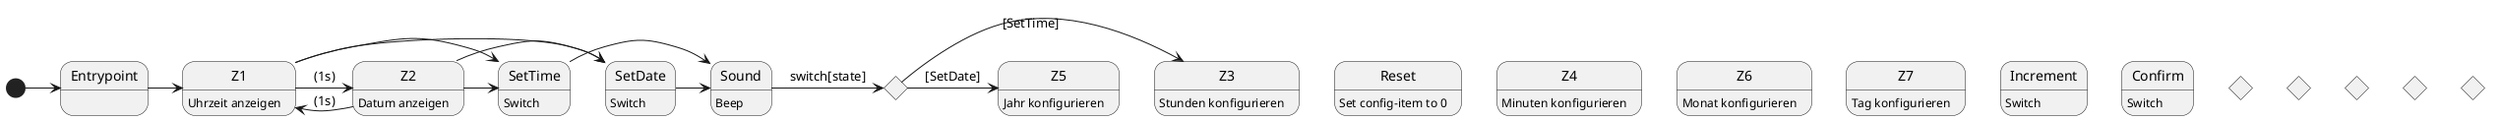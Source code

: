 @startuml Uebungseinheit 2 - Aufgabe 2
'States
Entrypoint :
Sound : Beep
Reset : Set config-item to 0
Z1 : Uhrzeit anzeigen
Z2 : Datum anzeigen
Z3 : Stunden konfigurieren
Z4 : Minuten konfigurieren
Z5 : Jahr konfigurieren
Z6 : Monat konfigurieren
Z7 : Tag konfigurieren

'Switches
SetTime : Switch
SetDate : Switch
Increment : Switch
Confirm : Switch

' Flow Control
state switchCase <<choice>>
state setHoursIf <<choice>>
state setMinutesIf <<choice>>
state setYearIf <<choice>>
state setMonthIf <<choice>>
state setDaysIf <<choice>>
'#################################
' Init
[*] -> Entrypoint
Entrypoint -> Z1
' Anzeige-Loop
Z1 -> Z2 : (1s)
Z2 -> Z1 : (1s)

'Übergang SetTime
Z1 -> SetTime
Z2 -> SetTime
SetTime -> Sound
'Switch case init
Sound -> switchCase : switch[state]
'Übergang SetDate
Z1 -> SetDate
Z2 -> SetDate
SetDate -> Sound

' SetTime
switchCase -> Z3 : [SetTime]
' SetDate
switchCase -> Z5 : [SetDate]
' Return after Config

@enduml